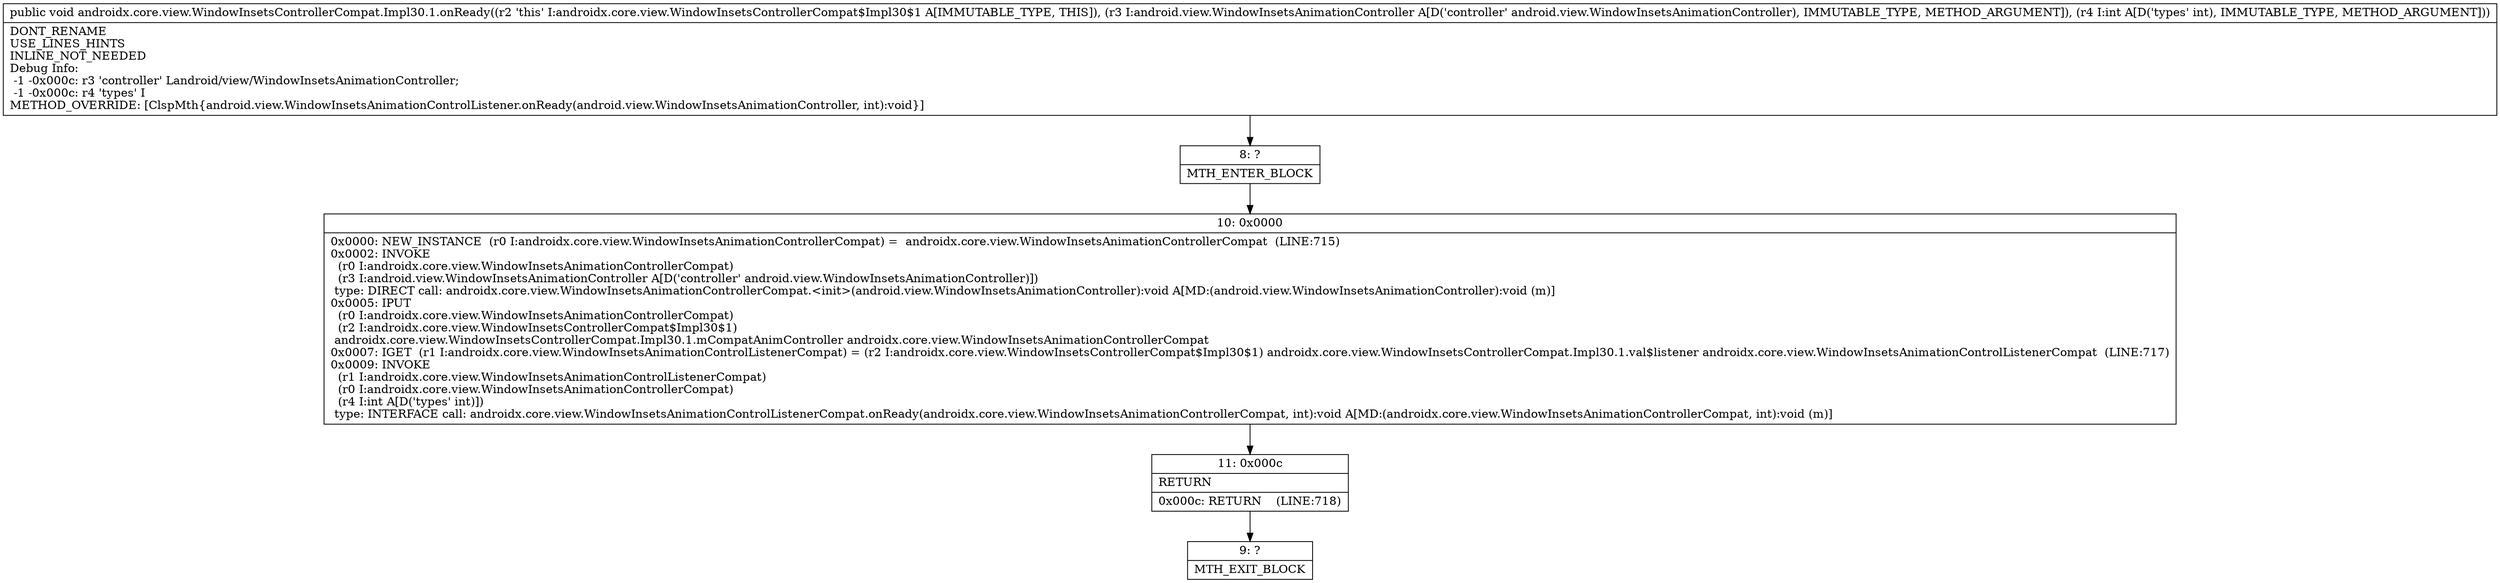 digraph "CFG forandroidx.core.view.WindowInsetsControllerCompat.Impl30.1.onReady(Landroid\/view\/WindowInsetsAnimationController;I)V" {
Node_8 [shape=record,label="{8\:\ ?|MTH_ENTER_BLOCK\l}"];
Node_10 [shape=record,label="{10\:\ 0x0000|0x0000: NEW_INSTANCE  (r0 I:androidx.core.view.WindowInsetsAnimationControllerCompat) =  androidx.core.view.WindowInsetsAnimationControllerCompat  (LINE:715)\l0x0002: INVOKE  \l  (r0 I:androidx.core.view.WindowInsetsAnimationControllerCompat)\l  (r3 I:android.view.WindowInsetsAnimationController A[D('controller' android.view.WindowInsetsAnimationController)])\l type: DIRECT call: androidx.core.view.WindowInsetsAnimationControllerCompat.\<init\>(android.view.WindowInsetsAnimationController):void A[MD:(android.view.WindowInsetsAnimationController):void (m)]\l0x0005: IPUT  \l  (r0 I:androidx.core.view.WindowInsetsAnimationControllerCompat)\l  (r2 I:androidx.core.view.WindowInsetsControllerCompat$Impl30$1)\l androidx.core.view.WindowInsetsControllerCompat.Impl30.1.mCompatAnimController androidx.core.view.WindowInsetsAnimationControllerCompat \l0x0007: IGET  (r1 I:androidx.core.view.WindowInsetsAnimationControlListenerCompat) = (r2 I:androidx.core.view.WindowInsetsControllerCompat$Impl30$1) androidx.core.view.WindowInsetsControllerCompat.Impl30.1.val$listener androidx.core.view.WindowInsetsAnimationControlListenerCompat  (LINE:717)\l0x0009: INVOKE  \l  (r1 I:androidx.core.view.WindowInsetsAnimationControlListenerCompat)\l  (r0 I:androidx.core.view.WindowInsetsAnimationControllerCompat)\l  (r4 I:int A[D('types' int)])\l type: INTERFACE call: androidx.core.view.WindowInsetsAnimationControlListenerCompat.onReady(androidx.core.view.WindowInsetsAnimationControllerCompat, int):void A[MD:(androidx.core.view.WindowInsetsAnimationControllerCompat, int):void (m)]\l}"];
Node_11 [shape=record,label="{11\:\ 0x000c|RETURN\l|0x000c: RETURN    (LINE:718)\l}"];
Node_9 [shape=record,label="{9\:\ ?|MTH_EXIT_BLOCK\l}"];
MethodNode[shape=record,label="{public void androidx.core.view.WindowInsetsControllerCompat.Impl30.1.onReady((r2 'this' I:androidx.core.view.WindowInsetsControllerCompat$Impl30$1 A[IMMUTABLE_TYPE, THIS]), (r3 I:android.view.WindowInsetsAnimationController A[D('controller' android.view.WindowInsetsAnimationController), IMMUTABLE_TYPE, METHOD_ARGUMENT]), (r4 I:int A[D('types' int), IMMUTABLE_TYPE, METHOD_ARGUMENT]))  | DONT_RENAME\lUSE_LINES_HINTS\lINLINE_NOT_NEEDED\lDebug Info:\l  \-1 \-0x000c: r3 'controller' Landroid\/view\/WindowInsetsAnimationController;\l  \-1 \-0x000c: r4 'types' I\lMETHOD_OVERRIDE: [ClspMth\{android.view.WindowInsetsAnimationControlListener.onReady(android.view.WindowInsetsAnimationController, int):void\}]\l}"];
MethodNode -> Node_8;Node_8 -> Node_10;
Node_10 -> Node_11;
Node_11 -> Node_9;
}


